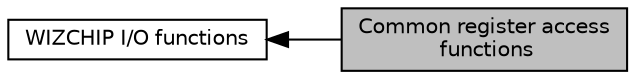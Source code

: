digraph "Common register access functions"
{
  edge [fontname="Helvetica",fontsize="10",labelfontname="Helvetica",labelfontsize="10"];
  node [fontname="Helvetica",fontsize="10",shape=box];
  rankdir=LR;
  Node2 [label="WIZCHIP I/O functions",height=0.2,width=0.4,color="black", fillcolor="white", style="filled",URL="$group___w_i_z_c_h_i_p___i_o___functions.html",tooltip="This supports the basic I/O functions for WIZCHIP register."];
  Node1 [label="Common register access\l functions",height=0.2,width=0.4,color="black", fillcolor="grey75", style="filled", fontcolor="black",tooltip="These are functions to access common registers."];
  Node2->Node1 [shape=plaintext, dir="back", style="solid"];
}
